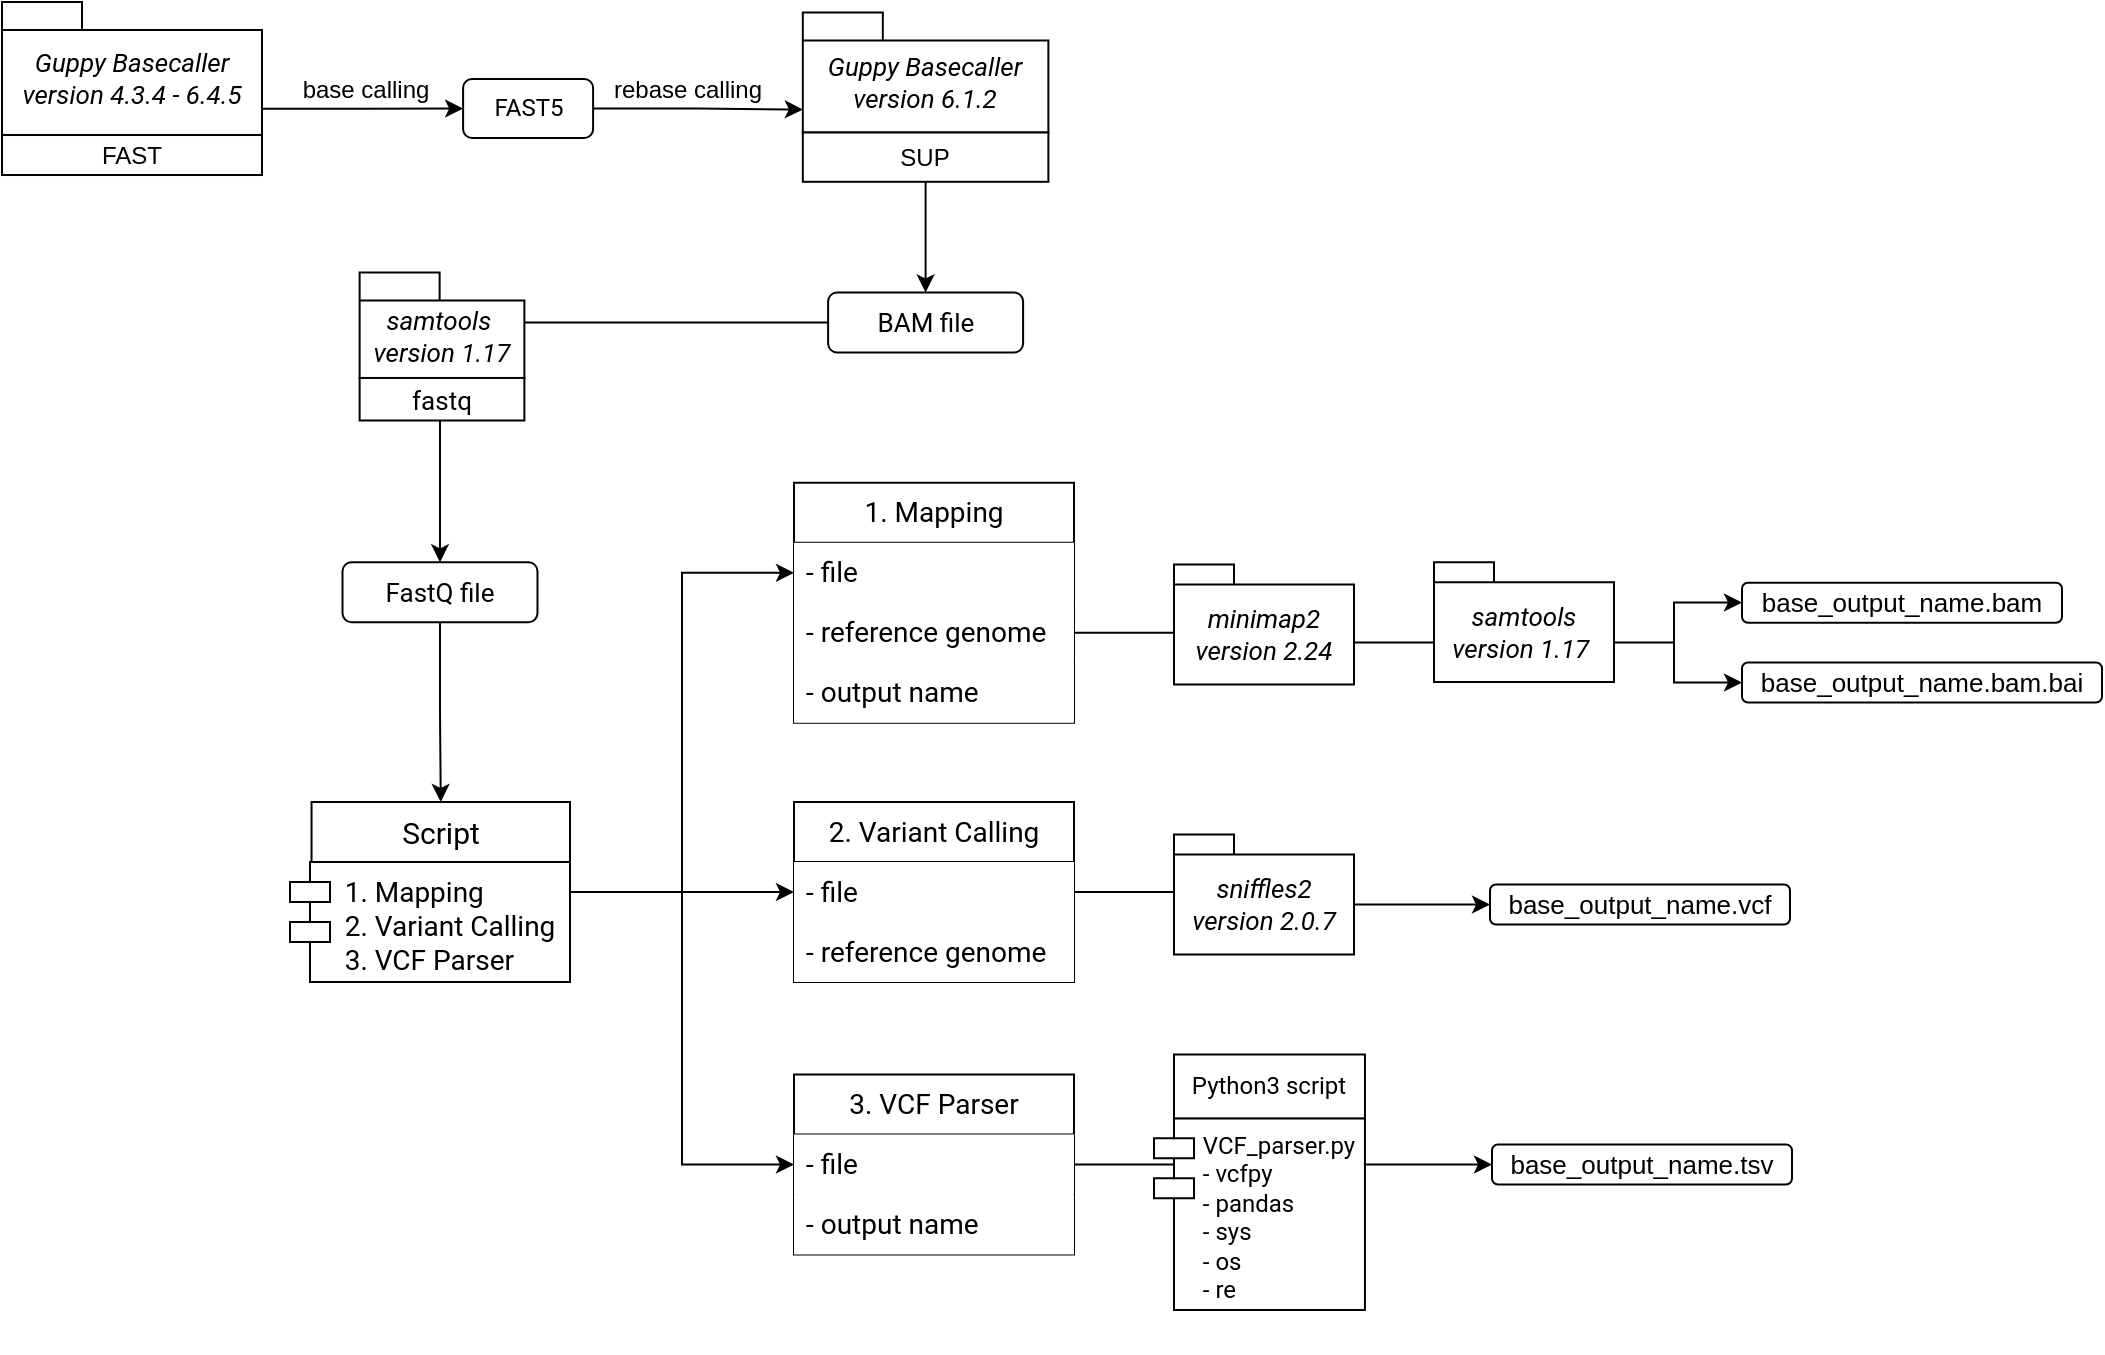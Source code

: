 <mxfile version="21.6.1" type="github">
  <diagram name="Page-1" id="vcV-yVb5MliYD7OHsdSn">
    <mxGraphModel dx="1434" dy="884" grid="1" gridSize="10" guides="1" tooltips="1" connect="1" arrows="1" fold="1" page="1" pageScale="1" pageWidth="1169" pageHeight="827" math="0" shadow="0">
      <root>
        <mxCell id="0" />
        <mxCell id="1" parent="0" />
        <mxCell id="H34V7Ri5q2Nj2kquJj98-55" style="edgeStyle=orthogonalEdgeStyle;rounded=0;orthogonalLoop=1;jettySize=auto;html=1;exitX=1;exitY=0.5;exitDx=0;exitDy=0;entryX=0;entryY=0.5;entryDx=0;entryDy=0;strokeWidth=1;entryPerimeter=0;endArrow=none;endFill=0;" edge="1" parent="1" source="TnzUW3G3kLykprTefT0Z-3" target="H34V7Ri5q2Nj2kquJj98-54">
          <mxGeometry relative="1" as="geometry" />
        </mxCell>
        <mxCell id="H34V7Ri5q2Nj2kquJj98-65" style="edgeStyle=orthogonalEdgeStyle;rounded=0;orthogonalLoop=1;jettySize=auto;html=1;exitX=1;exitY=0.5;exitDx=0;exitDy=0;entryX=0;entryY=0.5;entryDx=0;entryDy=0;" edge="1" parent="1" source="TnzUW3G3kLykprTefT0Z-24" target="TnzUW3G3kLykprTefT0Z-14">
          <mxGeometry relative="1" as="geometry" />
        </mxCell>
        <mxCell id="H34V7Ri5q2Nj2kquJj98-64" style="edgeStyle=orthogonalEdgeStyle;rounded=0;orthogonalLoop=1;jettySize=auto;html=1;exitX=1;exitY=0.5;exitDx=0;exitDy=0;entryX=0;entryY=0.5;entryDx=0;entryDy=0;" edge="1" parent="1" source="TnzUW3G3kLykprTefT0Z-20" target="TnzUW3G3kLykprTefT0Z-15">
          <mxGeometry relative="1" as="geometry" />
        </mxCell>
        <mxCell id="TnzUW3G3kLykprTefT0Z-1" value="1. Mapping" style="swimlane;fontStyle=0;childLayout=stackLayout;horizontal=1;startSize=30;horizontalStack=0;resizeParent=1;resizeParentMax=0;resizeLast=0;collapsible=1;marginBottom=0;whiteSpace=wrap;html=1;fontFamily=Roboto;fontSource=https%3A%2F%2Ffonts.googleapis.com%2Fcss%3Ffamily%3DRoboto;fontSize=14;" parent="1" vertex="1">
          <mxGeometry x="456" y="310.39" width="140" height="120" as="geometry" />
        </mxCell>
        <mxCell id="TnzUW3G3kLykprTefT0Z-2" value="- file" style="text;align=left;verticalAlign=middle;spacingLeft=4;spacingRight=4;overflow=hidden;points=[[0,0.5],[1,0.5]];portConstraint=eastwest;rotatable=0;whiteSpace=wrap;html=1;fontFamily=Roboto;fontSource=https%3A%2F%2Ffonts.googleapis.com%2Fcss%3Ffamily%3DRoboto;fontSize=14;fillColor=default;" parent="TnzUW3G3kLykprTefT0Z-1" vertex="1">
          <mxGeometry y="30" width="140" height="30" as="geometry" />
        </mxCell>
        <mxCell id="TnzUW3G3kLykprTefT0Z-3" value="- reference genome" style="text;align=left;verticalAlign=middle;spacingLeft=4;spacingRight=4;overflow=hidden;points=[[0,0.5],[1,0.5]];portConstraint=eastwest;rotatable=0;whiteSpace=wrap;html=1;fontFamily=Roboto;fontSource=https%3A%2F%2Ffonts.googleapis.com%2Fcss%3Ffamily%3DRoboto;fontSize=14;fillColor=default;" parent="TnzUW3G3kLykprTefT0Z-1" vertex="1">
          <mxGeometry y="60" width="140" height="30" as="geometry" />
        </mxCell>
        <mxCell id="TnzUW3G3kLykprTefT0Z-4" value="- output name" style="text;align=left;verticalAlign=middle;spacingLeft=4;spacingRight=4;overflow=hidden;points=[[0,0.5],[1,0.5]];portConstraint=eastwest;rotatable=0;whiteSpace=wrap;html=1;fontFamily=Roboto;fontSource=https%3A%2F%2Ffonts.googleapis.com%2Fcss%3Ffamily%3DRoboto;fontSize=14;fillColor=default;" parent="TnzUW3G3kLykprTefT0Z-1" vertex="1">
          <mxGeometry y="90" width="140" height="30" as="geometry" />
        </mxCell>
        <mxCell id="H34V7Ri5q2Nj2kquJj98-80" style="edgeStyle=orthogonalEdgeStyle;rounded=0;orthogonalLoop=1;jettySize=auto;html=1;exitX=1;exitY=0.5;exitDx=0;exitDy=0;entryX=0;entryY=0;entryDx=0;entryDy=48.5;entryPerimeter=0;" edge="1" parent="1" source="TnzUW3G3kLykprTefT0Z-5" target="H34V7Ri5q2Nj2kquJj98-21">
          <mxGeometry relative="1" as="geometry" />
        </mxCell>
        <mxCell id="TnzUW3G3kLykprTefT0Z-5" value="FAST5" style="rounded=1;whiteSpace=wrap;html=1;fontFamily=Roboto;fontSource=https%3A%2F%2Ffonts.googleapis.com%2Fcss%3Ffamily%3DRoboto;" parent="1" vertex="1">
          <mxGeometry x="290.55" y="108.51" width="65" height="29.49" as="geometry" />
        </mxCell>
        <mxCell id="TnzUW3G3kLykprTefT0Z-10" value="&lt;font style=&quot;font-size: 13px;&quot;&gt;minimap2&lt;br style=&quot;font-size: 13px;&quot;&gt;version 2.24&lt;br style=&quot;font-size: 13px;&quot;&gt;&lt;/font&gt;" style="shape=folder;fontStyle=2;spacingTop=10;tabWidth=30;tabHeight=10;tabPosition=left;html=1;whiteSpace=wrap;fontFamily=Roboto;fontSource=https%3A%2F%2Ffonts.googleapis.com%2Fcss%3Ffamily%3DRoboto;fontSize=13;" parent="1" vertex="1">
          <mxGeometry x="646" y="351.25" width="90" height="60" as="geometry" />
        </mxCell>
        <mxCell id="TnzUW3G3kLykprTefT0Z-12" value="&lt;font style=&quot;font-size: 13px;&quot;&gt;sniffles2&lt;br style=&quot;font-size: 13px;&quot;&gt;version 2.0.7&lt;br style=&quot;font-size: 13px;&quot;&gt;&lt;/font&gt;" style="shape=folder;fontStyle=2;spacingTop=10;tabWidth=30;tabHeight=10;tabPosition=left;html=1;whiteSpace=wrap;fontFamily=Roboto;fontSource=https%3A%2F%2Ffonts.googleapis.com%2Fcss%3Ffamily%3DRoboto;fontSize=13;" parent="1" vertex="1">
          <mxGeometry x="646" y="486.25" width="90" height="60" as="geometry" />
        </mxCell>
        <mxCell id="TnzUW3G3kLykprTefT0Z-13" value="base_output_name.bam" style="rounded=1;whiteSpace=wrap;html=1;align=center;fontSize=13;" parent="1" vertex="1">
          <mxGeometry x="930" y="360.391" width="160" height="20" as="geometry" />
        </mxCell>
        <mxCell id="TnzUW3G3kLykprTefT0Z-14" value="base_output_name.tsv" style="rounded=1;whiteSpace=wrap;html=1;fontSize=13;" parent="1" vertex="1">
          <mxGeometry x="805" y="641.25" width="150" height="20" as="geometry" />
        </mxCell>
        <mxCell id="TnzUW3G3kLykprTefT0Z-15" value="base_output_name.vcf" style="rounded=1;whiteSpace=wrap;html=1;fontSize=13;" parent="1" vertex="1">
          <mxGeometry x="804" y="511.25" width="150" height="20" as="geometry" />
        </mxCell>
        <mxCell id="TnzUW3G3kLykprTefT0Z-17" value="base_output_name.bam.bai" style="rounded=1;whiteSpace=wrap;html=1;fontSize=13;" parent="1" vertex="1">
          <mxGeometry x="930" y="400.25" width="180" height="20" as="geometry" />
        </mxCell>
        <mxCell id="TnzUW3G3kLykprTefT0Z-19" value="2. Variant Calling" style="swimlane;fontStyle=0;childLayout=stackLayout;horizontal=1;startSize=30;horizontalStack=0;resizeParent=1;resizeParentMax=0;resizeLast=0;collapsible=1;marginBottom=0;whiteSpace=wrap;html=1;fontFamily=Roboto;fontSource=https%3A%2F%2Ffonts.googleapis.com%2Fcss%3Ffamily%3DRoboto;fontSize=14;" parent="1" vertex="1">
          <mxGeometry x="456" y="470" width="140" height="90" as="geometry" />
        </mxCell>
        <mxCell id="TnzUW3G3kLykprTefT0Z-20" value="- file" style="text;strokeColor=none;fillColor=default;align=left;verticalAlign=middle;spacingLeft=4;spacingRight=4;overflow=hidden;points=[[0,0.5],[1,0.5]];portConstraint=eastwest;rotatable=0;whiteSpace=wrap;html=1;fontFamily=Roboto;fontSource=https%3A%2F%2Ffonts.googleapis.com%2Fcss%3Ffamily%3DRoboto;fontSize=14;" parent="TnzUW3G3kLykprTefT0Z-19" vertex="1">
          <mxGeometry y="30" width="140" height="30" as="geometry" />
        </mxCell>
        <mxCell id="TnzUW3G3kLykprTefT0Z-21" value="- reference genome" style="text;strokeColor=none;fillColor=default;align=left;verticalAlign=middle;spacingLeft=4;spacingRight=4;overflow=hidden;points=[[0,0.5],[1,0.5]];portConstraint=eastwest;rotatable=0;whiteSpace=wrap;html=1;fontFamily=Roboto;fontSource=https%3A%2F%2Ffonts.googleapis.com%2Fcss%3Ffamily%3DRoboto;fontSize=14;" parent="TnzUW3G3kLykprTefT0Z-19" vertex="1">
          <mxGeometry y="60" width="140" height="30" as="geometry" />
        </mxCell>
        <mxCell id="TnzUW3G3kLykprTefT0Z-23" value="3. VCF Parser" style="swimlane;fontStyle=0;childLayout=stackLayout;horizontal=1;startSize=30;horizontalStack=0;resizeParent=1;resizeParentMax=0;resizeLast=0;collapsible=1;marginBottom=0;whiteSpace=wrap;html=1;fontFamily=Roboto;fontSource=https%3A%2F%2Ffonts.googleapis.com%2Fcss%3Ffamily%3DRoboto;fontSize=14;" parent="1" vertex="1">
          <mxGeometry x="456" y="606.25" width="140" height="90" as="geometry">
            <mxRectangle x="515" y="570" width="110" height="30" as="alternateBounds" />
          </mxGeometry>
        </mxCell>
        <mxCell id="TnzUW3G3kLykprTefT0Z-24" value="- file" style="text;strokeColor=none;fillColor=default;align=left;verticalAlign=middle;spacingLeft=4;spacingRight=4;overflow=hidden;points=[[0,0.5],[1,0.5]];portConstraint=eastwest;rotatable=0;whiteSpace=wrap;html=1;fontFamily=Roboto;fontSource=https%3A%2F%2Ffonts.googleapis.com%2Fcss%3Ffamily%3DRoboto;fontSize=14;" parent="TnzUW3G3kLykprTefT0Z-23" vertex="1">
          <mxGeometry y="30" width="140" height="30" as="geometry" />
        </mxCell>
        <mxCell id="TnzUW3G3kLykprTefT0Z-25" value="- output name" style="text;strokeColor=none;fillColor=default;align=left;verticalAlign=middle;spacingLeft=4;spacingRight=4;overflow=hidden;points=[[0,0.5],[1,0.5]];portConstraint=eastwest;rotatable=0;whiteSpace=wrap;html=1;fontFamily=Roboto;fontSource=https%3A%2F%2Ffonts.googleapis.com%2Fcss%3Ffamily%3DRoboto;fontSize=14;" parent="TnzUW3G3kLykprTefT0Z-23" vertex="1">
          <mxGeometry y="60" width="140" height="30" as="geometry" />
        </mxCell>
        <mxCell id="H34V7Ri5q2Nj2kquJj98-2" value="" style="group;fontFamily=Roboto;fontSource=https%3A%2F%2Ffonts.googleapis.com%2Fcss%3Ffamily%3DRoboto;" vertex="1" connectable="0" parent="1">
          <mxGeometry x="204" y="470" width="140" height="140" as="geometry" />
        </mxCell>
        <mxCell id="TnzUW3G3kLykprTefT0Z-8" value="&lt;div style=&quot;text-align: center; font-size: 14px;&quot;&gt;&lt;/div&gt;&lt;div style=&quot;text-align: left; font-size: 14px;&quot;&gt;&lt;span style=&quot;background-color: initial; font-size: 14px;&quot;&gt;1. Mapping&lt;/span&gt;&lt;/div&gt;&lt;div style=&quot;text-align: left; font-size: 14px;&quot;&gt;&lt;span style=&quot;background-color: initial; font-size: 14px;&quot;&gt;2. Variant Calling&lt;/span&gt;&lt;/div&gt;&lt;div style=&quot;text-align: left; font-size: 14px;&quot;&gt;&lt;span style=&quot;background-color: initial; font-size: 14px;&quot;&gt;3. VCF Parser&amp;nbsp;&lt;/span&gt;&lt;/div&gt;" style="shape=module;align=left;spacingLeft=20;align=center;verticalAlign=top;whiteSpace=wrap;html=1;fontFamily=Roboto;fontSource=https%3A%2F%2Ffonts.googleapis.com%2Fcss%3Ffamily%3DRoboto;fontSize=14;" parent="H34V7Ri5q2Nj2kquJj98-2" vertex="1">
          <mxGeometry y="30" width="140" height="60" as="geometry" />
        </mxCell>
        <mxCell id="H34V7Ri5q2Nj2kquJj98-1" value="Script" style="rounded=0;whiteSpace=wrap;html=1;fontFamily=Roboto;fontSource=https%3A%2F%2Ffonts.googleapis.com%2Fcss%3Ffamily%3DRoboto;fontSize=15;" vertex="1" parent="H34V7Ri5q2Nj2kquJj98-2">
          <mxGeometry x="10.769" width="129.231" height="30" as="geometry" />
        </mxCell>
        <mxCell id="H34V7Ri5q2Nj2kquJj98-24" value="" style="group" vertex="1" connectable="0" parent="1">
          <mxGeometry x="70" y="80" width="120" height="76.51" as="geometry" />
        </mxCell>
        <mxCell id="H34V7Ri5q2Nj2kquJj98-32" value="" style="group" vertex="1" connectable="0" parent="H34V7Ri5q2Nj2kquJj98-24">
          <mxGeometry width="120" height="76.51" as="geometry" />
        </mxCell>
        <mxCell id="H34V7Ri5q2Nj2kquJj98-14" value="&lt;font style=&quot;font-size: 13px;&quot;&gt;&lt;i style=&quot;font-weight: normal;&quot;&gt;Guppy Basecaller&lt;br&gt;&lt;/i&gt;&lt;span style=&quot;font-weight: 400;&quot;&gt;&lt;i&gt;version 4.3.4 - 6.4.5&lt;/i&gt;&lt;/span&gt;&lt;br&gt;&lt;/font&gt;" style="shape=folder;fontStyle=1;spacingTop=10;tabWidth=40;tabHeight=14;tabPosition=left;html=1;whiteSpace=wrap;fontFamily=Roboto;fontSource=https%3A%2F%2Ffonts.googleapis.com%2Fcss%3Ffamily%3DRoboto;fontSize=13;" vertex="1" parent="H34V7Ri5q2Nj2kquJj98-32">
          <mxGeometry x="-10" y="-10" width="130" height="66.51" as="geometry" />
        </mxCell>
        <mxCell id="H34V7Ri5q2Nj2kquJj98-22" value="FAST" style="rounded=0;whiteSpace=wrap;html=1;" vertex="1" parent="H34V7Ri5q2Nj2kquJj98-32">
          <mxGeometry x="-10" y="56.51" width="130" height="20" as="geometry" />
        </mxCell>
        <mxCell id="H34V7Ri5q2Nj2kquJj98-26" value="" style="group" vertex="1" connectable="0" parent="1">
          <mxGeometry x="460.41" y="75.25" width="122.78" height="110" as="geometry" />
        </mxCell>
        <mxCell id="H34V7Ri5q2Nj2kquJj98-43" value="" style="group;fontSize=14;" vertex="1" connectable="0" parent="H34V7Ri5q2Nj2kquJj98-26">
          <mxGeometry width="122.78" height="110" as="geometry" />
        </mxCell>
        <mxCell id="H34V7Ri5q2Nj2kquJj98-21" value="&lt;font style=&quot;font-size: 13px;&quot;&gt;&lt;span style=&quot;font-weight: normal;&quot;&gt;&lt;i&gt;Guppy Basecaller&lt;br&gt;version 6.1.2&lt;/i&gt;&lt;/span&gt;&lt;br&gt;&lt;/font&gt;" style="shape=folder;fontStyle=1;spacingTop=10;tabWidth=40;tabHeight=14;tabPosition=left;html=1;whiteSpace=wrap;fontFamily=Roboto;fontSource=https%3A%2F%2Ffonts.googleapis.com%2Fcss%3Ffamily%3DRoboto;fontSize=13;" vertex="1" parent="H34V7Ri5q2Nj2kquJj98-43">
          <mxGeometry width="122.78" height="60" as="geometry" />
        </mxCell>
        <mxCell id="H34V7Ri5q2Nj2kquJj98-25" value="SUP" style="rounded=0;whiteSpace=wrap;html=1;" vertex="1" parent="H34V7Ri5q2Nj2kquJj98-43">
          <mxGeometry y="59.995" width="122.78" height="24.655" as="geometry" />
        </mxCell>
        <mxCell id="H34V7Ri5q2Nj2kquJj98-29" value="rebase calling" style="text;html=1;strokeColor=none;fillColor=none;align=center;verticalAlign=middle;whiteSpace=wrap;rounded=0;" vertex="1" parent="1">
          <mxGeometry x="357.55" y="98.74" width="90" height="30" as="geometry" />
        </mxCell>
        <mxCell id="H34V7Ri5q2Nj2kquJj98-30" value="base calling" style="text;html=1;strokeColor=none;fillColor=none;align=center;verticalAlign=middle;whiteSpace=wrap;rounded=0;" vertex="1" parent="1">
          <mxGeometry x="196.74" y="98.74" width="90" height="30" as="geometry" />
        </mxCell>
        <mxCell id="H34V7Ri5q2Nj2kquJj98-85" style="edgeStyle=orthogonalEdgeStyle;rounded=0;orthogonalLoop=1;jettySize=auto;html=1;exitX=0.5;exitY=1;exitDx=0;exitDy=0;entryX=0.5;entryY=0;entryDx=0;entryDy=0;" edge="1" parent="1" source="H34V7Ri5q2Nj2kquJj98-35" target="H34V7Ri5q2Nj2kquJj98-1">
          <mxGeometry relative="1" as="geometry" />
        </mxCell>
        <mxCell id="H34V7Ri5q2Nj2kquJj98-35" value="FastQ file" style="rounded=1;whiteSpace=wrap;html=1;fontFamily=Roboto;fontSource=https%3A%2F%2Ffonts.googleapis.com%2Fcss%3Ffamily%3DRoboto;fontSize=13;" vertex="1" parent="1">
          <mxGeometry x="230.25" y="350.14" width="97.5" height="30" as="geometry" />
        </mxCell>
        <mxCell id="H34V7Ri5q2Nj2kquJj98-88" style="edgeStyle=orthogonalEdgeStyle;rounded=0;orthogonalLoop=1;jettySize=auto;html=1;exitX=0;exitY=0.5;exitDx=0;exitDy=0;entryX=0.5;entryY=0;entryDx=0;entryDy=0;" edge="1" parent="1" source="H34V7Ri5q2Nj2kquJj98-36" target="H34V7Ri5q2Nj2kquJj98-35">
          <mxGeometry relative="1" as="geometry" />
        </mxCell>
        <mxCell id="H34V7Ri5q2Nj2kquJj98-36" value="BAM file" style="rounded=1;whiteSpace=wrap;html=1;fontFamily=Roboto;fontSource=https%3A%2F%2Ffonts.googleapis.com%2Fcss%3Ffamily%3DRoboto;fontSize=13;" vertex="1" parent="1">
          <mxGeometry x="473.05" y="215.25" width="97.5" height="30" as="geometry" />
        </mxCell>
        <mxCell id="H34V7Ri5q2Nj2kquJj98-40" value="" style="group" vertex="1" connectable="0" parent="1">
          <mxGeometry x="238.81" y="205.25" width="82.38" height="74" as="geometry" />
        </mxCell>
        <mxCell id="TnzUW3G3kLykprTefT0Z-18" value="&lt;font style=&quot;font-size: 13px;&quot;&gt;&lt;span style=&quot;font-weight: normal;&quot;&gt;samtools&amp;nbsp;&lt;br&gt;version 1.17&lt;/span&gt;&lt;br&gt;&lt;/font&gt;" style="shape=folder;fontStyle=3;spacingTop=10;tabWidth=40;tabHeight=14;tabPosition=left;html=1;whiteSpace=wrap;fontFamily=Roboto;fontSource=https%3A%2F%2Ffonts.googleapis.com%2Fcss%3Ffamily%3DRoboto;fontSize=13;" parent="H34V7Ri5q2Nj2kquJj98-40" vertex="1">
          <mxGeometry width="82.38" height="52.724" as="geometry" />
        </mxCell>
        <mxCell id="H34V7Ri5q2Nj2kquJj98-39" value="&lt;font style=&quot;font-size: 13px;&quot; data-font-src=&quot;https://fonts.googleapis.com/css?family=Roboto&quot; face=&quot;Roboto&quot;&gt;fastq&lt;/font&gt;" style="rounded=0;whiteSpace=wrap;html=1;fontSize=13;" vertex="1" parent="H34V7Ri5q2Nj2kquJj98-40">
          <mxGeometry y="52.724" width="82.38" height="21.276" as="geometry" />
        </mxCell>
        <mxCell id="H34V7Ri5q2Nj2kquJj98-49" value="" style="group;fontFamily=Roboto;fontSource=https%3A%2F%2Ffonts.googleapis.com%2Fcss%3Ffamily%3DRoboto;fontSize=14;" vertex="1" connectable="0" parent="1">
          <mxGeometry x="636" y="596.25" width="150" height="149" as="geometry" />
        </mxCell>
        <mxCell id="H34V7Ri5q2Nj2kquJj98-50" value="&lt;div style=&quot;text-align: center; font-size: 12px;&quot;&gt;&lt;/div&gt;&lt;div style=&quot;text-align: left; font-size: 12px;&quot;&gt;&lt;font style=&quot;font-size: 12px;&quot;&gt;VCF_parser.py&lt;/font&gt;&lt;/div&gt;&lt;div style=&quot;text-align: left; font-size: 12px;&quot;&gt;&lt;font style=&quot;font-size: 12px;&quot;&gt;- vcfpy&lt;/font&gt;&lt;/div&gt;&lt;div style=&quot;text-align: left; font-size: 12px;&quot;&gt;&lt;font style=&quot;font-size: 12px;&quot;&gt;- pandas&lt;/font&gt;&lt;/div&gt;&lt;div style=&quot;text-align: left; font-size: 12px;&quot;&gt;&lt;font style=&quot;font-size: 12px;&quot;&gt;- sys&lt;/font&gt;&lt;/div&gt;&lt;div style=&quot;text-align: left; font-size: 12px;&quot;&gt;&lt;font style=&quot;font-size: 12px;&quot;&gt;- os&lt;/font&gt;&lt;/div&gt;&lt;div style=&quot;text-align: left; font-size: 12px;&quot;&gt;&lt;font style=&quot;font-size: 12px;&quot;&gt;- re&lt;/font&gt;&lt;/div&gt;" style="shape=module;align=left;spacingLeft=20;align=center;verticalAlign=top;whiteSpace=wrap;html=1;fontFamily=Roboto;fontSource=https%3A%2F%2Ffonts.googleapis.com%2Fcss%3Ffamily%3DRoboto;fontSize=12;" vertex="1" parent="H34V7Ri5q2Nj2kquJj98-49">
          <mxGeometry y="31.929" width="105.469" height="95.786" as="geometry" />
        </mxCell>
        <mxCell id="H34V7Ri5q2Nj2kquJj98-51" value="Python3 script" style="rounded=0;whiteSpace=wrap;html=1;fontFamily=Roboto;fontSource=https%3A%2F%2Ffonts.googleapis.com%2Fcss%3Ffamily%3DRoboto;fontSize=12;" vertex="1" parent="H34V7Ri5q2Nj2kquJj98-49">
          <mxGeometry x="10" width="95.47" height="31.93" as="geometry" />
        </mxCell>
        <mxCell id="H34V7Ri5q2Nj2kquJj98-58" value="" style="group" vertex="1" connectable="0" parent="1">
          <mxGeometry x="876" y="370.25" width="40" height="40" as="geometry" />
        </mxCell>
        <mxCell id="H34V7Ri5q2Nj2kquJj98-54" value="" style="strokeWidth=1;html=1;shape=mxgraph.flowchart.annotation_2;align=left;labelPosition=right;pointerEvents=1;" vertex="1" parent="H34V7Ri5q2Nj2kquJj98-58">
          <mxGeometry width="40" height="40" as="geometry" />
        </mxCell>
        <mxCell id="H34V7Ri5q2Nj2kquJj98-68" style="edgeStyle=orthogonalEdgeStyle;rounded=0;orthogonalLoop=1;jettySize=auto;html=1;exitX=1;exitY=1;exitDx=0;exitDy=0;exitPerimeter=0;entryX=0;entryY=0.5;entryDx=0;entryDy=0;" edge="1" parent="1" source="H34V7Ri5q2Nj2kquJj98-54" target="TnzUW3G3kLykprTefT0Z-17">
          <mxGeometry relative="1" as="geometry">
            <mxPoint x="926" y="411.25" as="targetPoint" />
          </mxGeometry>
        </mxCell>
        <mxCell id="H34V7Ri5q2Nj2kquJj98-79" style="edgeStyle=orthogonalEdgeStyle;rounded=0;orthogonalLoop=1;jettySize=auto;html=1;exitX=1;exitY=0;exitDx=0;exitDy=0;exitPerimeter=0;entryX=0;entryY=0.5;entryDx=0;entryDy=0;" edge="1" parent="1" source="H34V7Ri5q2Nj2kquJj98-54" target="TnzUW3G3kLykprTefT0Z-13">
          <mxGeometry relative="1" as="geometry" />
        </mxCell>
        <mxCell id="TnzUW3G3kLykprTefT0Z-11" value="&lt;font style=&quot;font-size: 13px;&quot;&gt;samtools&lt;br style=&quot;font-size: 13px;&quot;&gt;version 1.17&amp;nbsp;&lt;br style=&quot;font-size: 13px;&quot;&gt;&lt;/font&gt;" style="shape=folder;fontStyle=2;spacingTop=10;tabWidth=30;tabHeight=10;tabPosition=left;html=1;whiteSpace=wrap;fontFamily=Roboto;fontSource=https%3A%2F%2Ffonts.googleapis.com%2Fcss%3Ffamily%3DRoboto;fontSize=13;" parent="1" vertex="1">
          <mxGeometry x="776" y="350.14" width="90" height="59.842" as="geometry" />
        </mxCell>
        <mxCell id="H34V7Ri5q2Nj2kquJj98-87" style="edgeStyle=orthogonalEdgeStyle;rounded=0;orthogonalLoop=1;jettySize=auto;html=1;exitX=0.5;exitY=1;exitDx=0;exitDy=0;entryX=0.5;entryY=0;entryDx=0;entryDy=0;" edge="1" parent="1" source="H34V7Ri5q2Nj2kquJj98-25" target="H34V7Ri5q2Nj2kquJj98-36">
          <mxGeometry relative="1" as="geometry" />
        </mxCell>
        <mxCell id="H34V7Ri5q2Nj2kquJj98-89" style="edgeStyle=orthogonalEdgeStyle;rounded=0;orthogonalLoop=1;jettySize=auto;html=1;exitX=1;exitY=0.25;exitDx=0;exitDy=0;entryX=0;entryY=0.5;entryDx=0;entryDy=0;" edge="1" parent="1" source="TnzUW3G3kLykprTefT0Z-8" target="TnzUW3G3kLykprTefT0Z-2">
          <mxGeometry relative="1" as="geometry" />
        </mxCell>
        <mxCell id="H34V7Ri5q2Nj2kquJj98-90" style="edgeStyle=orthogonalEdgeStyle;rounded=0;orthogonalLoop=1;jettySize=auto;html=1;exitX=1;exitY=0.25;exitDx=0;exitDy=0;entryX=0;entryY=0.5;entryDx=0;entryDy=0;" edge="1" parent="1" source="TnzUW3G3kLykprTefT0Z-8" target="TnzUW3G3kLykprTefT0Z-20">
          <mxGeometry relative="1" as="geometry" />
        </mxCell>
        <mxCell id="H34V7Ri5q2Nj2kquJj98-91" style="edgeStyle=orthogonalEdgeStyle;rounded=0;orthogonalLoop=1;jettySize=auto;html=1;exitX=1;exitY=0.25;exitDx=0;exitDy=0;entryX=0;entryY=0.5;entryDx=0;entryDy=0;" edge="1" parent="1" source="TnzUW3G3kLykprTefT0Z-8" target="TnzUW3G3kLykprTefT0Z-24">
          <mxGeometry relative="1" as="geometry" />
        </mxCell>
        <mxCell id="H34V7Ri5q2Nj2kquJj98-92" style="edgeStyle=orthogonalEdgeStyle;rounded=0;orthogonalLoop=1;jettySize=auto;html=1;exitX=0;exitY=0;exitDx=130;exitDy=53.383;exitPerimeter=0;entryX=0;entryY=0.5;entryDx=0;entryDy=0;" edge="1" parent="1" source="H34V7Ri5q2Nj2kquJj98-14" target="TnzUW3G3kLykprTefT0Z-5">
          <mxGeometry relative="1" as="geometry" />
        </mxCell>
      </root>
    </mxGraphModel>
  </diagram>
</mxfile>
